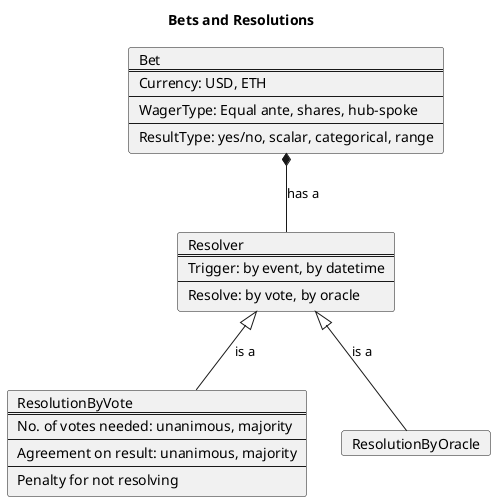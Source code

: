 @startuml Propositions and Resolutions

title Bets and Resolutions

card Bet [
    Bet
    ====
    Currency: USD, ETH
    ----
    WagerType: Equal ante, shares, hub-spoke
    ----
    ResultType: yes/no, scalar, categorical, range
]

card Resolution [
    Resolver
    ====
    Trigger: by event, by datetime
    ----
    Resolve: by vote, by oracle
]

card ResolutionByVote [
    ResolutionByVote
    ====
    No. of votes needed: unanimous, majority 
    ----
    Agreement on result: unanimous, majority
    ----
    Penalty for not resolving
]
card ResolutionByOracle

Bet *-- Resolution : has a
Resolution ^-- ResolutionByOracle : is a
Resolution ^-- ResolutionByVote : is a


@enduml